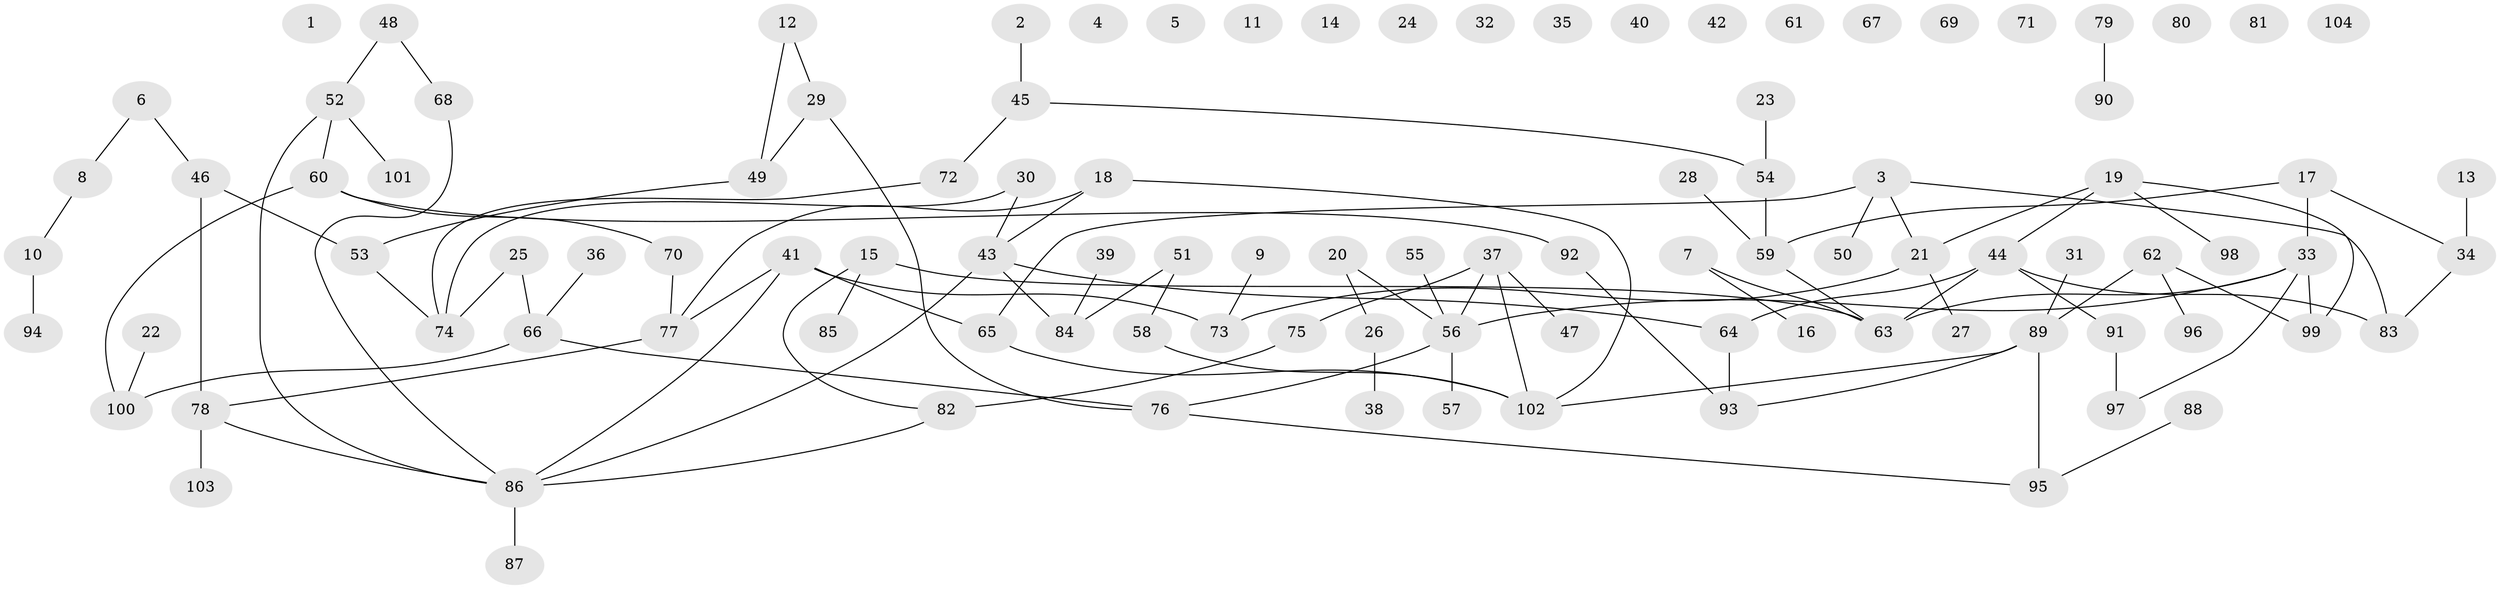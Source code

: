 // coarse degree distribution, {3: 0.42857142857142855, 2: 0.14285714285714285, 1: 0.21428571428571427, 8: 0.07142857142857142, 6: 0.07142857142857142, 7: 0.07142857142857142}
// Generated by graph-tools (version 1.1) at 2025/35/03/04/25 23:35:51]
// undirected, 104 vertices, 111 edges
graph export_dot {
  node [color=gray90,style=filled];
  1;
  2;
  3;
  4;
  5;
  6;
  7;
  8;
  9;
  10;
  11;
  12;
  13;
  14;
  15;
  16;
  17;
  18;
  19;
  20;
  21;
  22;
  23;
  24;
  25;
  26;
  27;
  28;
  29;
  30;
  31;
  32;
  33;
  34;
  35;
  36;
  37;
  38;
  39;
  40;
  41;
  42;
  43;
  44;
  45;
  46;
  47;
  48;
  49;
  50;
  51;
  52;
  53;
  54;
  55;
  56;
  57;
  58;
  59;
  60;
  61;
  62;
  63;
  64;
  65;
  66;
  67;
  68;
  69;
  70;
  71;
  72;
  73;
  74;
  75;
  76;
  77;
  78;
  79;
  80;
  81;
  82;
  83;
  84;
  85;
  86;
  87;
  88;
  89;
  90;
  91;
  92;
  93;
  94;
  95;
  96;
  97;
  98;
  99;
  100;
  101;
  102;
  103;
  104;
  2 -- 45;
  3 -- 21;
  3 -- 50;
  3 -- 65;
  3 -- 83;
  6 -- 8;
  6 -- 46;
  7 -- 16;
  7 -- 63;
  8 -- 10;
  9 -- 73;
  10 -- 94;
  12 -- 29;
  12 -- 49;
  13 -- 34;
  15 -- 63;
  15 -- 82;
  15 -- 85;
  17 -- 33;
  17 -- 34;
  17 -- 59;
  18 -- 43;
  18 -- 77;
  18 -- 102;
  19 -- 21;
  19 -- 44;
  19 -- 98;
  19 -- 99;
  20 -- 26;
  20 -- 56;
  21 -- 27;
  21 -- 73;
  22 -- 100;
  23 -- 54;
  25 -- 66;
  25 -- 74;
  26 -- 38;
  28 -- 59;
  29 -- 49;
  29 -- 76;
  30 -- 43;
  30 -- 74;
  31 -- 89;
  33 -- 56;
  33 -- 63;
  33 -- 97;
  33 -- 99;
  34 -- 83;
  36 -- 66;
  37 -- 47;
  37 -- 56;
  37 -- 75;
  37 -- 102;
  39 -- 84;
  41 -- 65;
  41 -- 73;
  41 -- 77;
  41 -- 86;
  43 -- 64;
  43 -- 84;
  43 -- 86;
  44 -- 63;
  44 -- 64;
  44 -- 83;
  44 -- 91;
  45 -- 54;
  45 -- 72;
  46 -- 53;
  46 -- 78;
  48 -- 52;
  48 -- 68;
  49 -- 53;
  51 -- 58;
  51 -- 84;
  52 -- 60;
  52 -- 86;
  52 -- 101;
  53 -- 74;
  54 -- 59;
  55 -- 56;
  56 -- 57;
  56 -- 76;
  58 -- 102;
  59 -- 63;
  60 -- 70;
  60 -- 92;
  60 -- 100;
  62 -- 89;
  62 -- 96;
  62 -- 99;
  64 -- 93;
  65 -- 102;
  66 -- 76;
  66 -- 100;
  68 -- 86;
  70 -- 77;
  72 -- 74;
  75 -- 82;
  76 -- 95;
  77 -- 78;
  78 -- 86;
  78 -- 103;
  79 -- 90;
  82 -- 86;
  86 -- 87;
  88 -- 95;
  89 -- 93;
  89 -- 95;
  89 -- 102;
  91 -- 97;
  92 -- 93;
}
